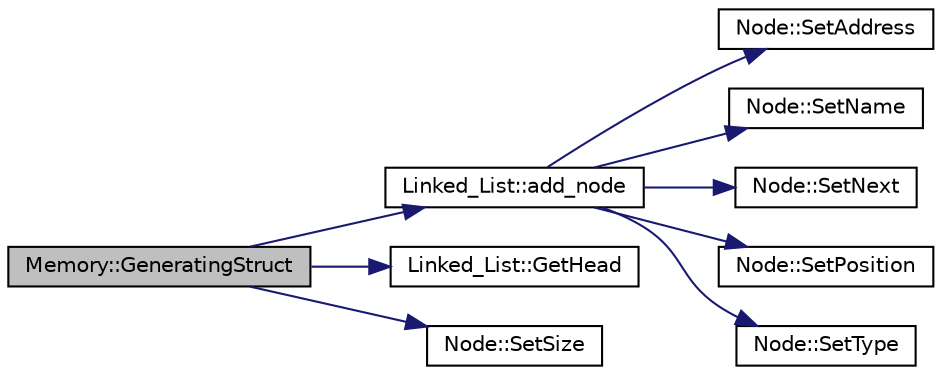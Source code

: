 digraph "Memory::GeneratingStruct"
{
 // LATEX_PDF_SIZE
  edge [fontname="Helvetica",fontsize="10",labelfontname="Helvetica",labelfontsize="10"];
  node [fontname="Helvetica",fontsize="10",shape=record];
  rankdir="LR";
  Node1 [label="Memory::GeneratingStruct",height=0.2,width=0.4,color="black", fillcolor="grey75", style="filled", fontcolor="black",tooltip="Funcion que declara cuando se esta empezando a generar un struct."];
  Node1 -> Node2 [color="midnightblue",fontsize="10",style="solid",fontname="Helvetica"];
  Node2 [label="Linked_List::add_node",height=0.2,width=0.4,color="black", fillcolor="white", style="filled",URL="$classLinked__List.html#a79ecb670ca531916d40bcdd85fea08cc",tooltip="Se encarga de agregar un nodo a una lista."];
  Node2 -> Node3 [color="midnightblue",fontsize="10",style="solid",fontname="Helvetica"];
  Node3 [label="Node::SetAddress",height=0.2,width=0.4,color="black", fillcolor="white", style="filled",URL="$classNode.html#ad2cd3f7b9789563475d11c8af628d791",tooltip="Setter para el address del nodo."];
  Node2 -> Node4 [color="midnightblue",fontsize="10",style="solid",fontname="Helvetica"];
  Node4 [label="Node::SetName",height=0.2,width=0.4,color="black", fillcolor="white", style="filled",URL="$classNode.html#a9b1802f40cf63be1cf5b919e7c2349d7",tooltip="Setter para el nombre del nodo."];
  Node2 -> Node5 [color="midnightblue",fontsize="10",style="solid",fontname="Helvetica"];
  Node5 [label="Node::SetNext",height=0.2,width=0.4,color="black", fillcolor="white", style="filled",URL="$classNode.html#ad42b093c5defbc14372468f669e2c102",tooltip="Setter para el siguiente nodo."];
  Node2 -> Node6 [color="midnightblue",fontsize="10",style="solid",fontname="Helvetica"];
  Node6 [label="Node::SetPosition",height=0.2,width=0.4,color="black", fillcolor="white", style="filled",URL="$classNode.html#a5c5a1a1d179a0dc07b1a01d06629328b",tooltip=" "];
  Node2 -> Node7 [color="midnightblue",fontsize="10",style="solid",fontname="Helvetica"];
  Node7 [label="Node::SetType",height=0.2,width=0.4,color="black", fillcolor="white", style="filled",URL="$classNode.html#a780de27eefc88bf10a2e4c7a52945934",tooltip="Setter para el tipo del nodo."];
  Node1 -> Node8 [color="midnightblue",fontsize="10",style="solid",fontname="Helvetica"];
  Node8 [label="Linked_List::GetHead",height=0.2,width=0.4,color="black", fillcolor="white", style="filled",URL="$classLinked__List.html#afe7d4fb2cb3e8522ef11ab0668d797a0",tooltip="Se encarga de obtener la cabeza de la lista enlazada."];
  Node1 -> Node9 [color="midnightblue",fontsize="10",style="solid",fontname="Helvetica"];
  Node9 [label="Node::SetSize",height=0.2,width=0.4,color="black", fillcolor="white", style="filled",URL="$classNode.html#ae5a4b5251330114dc49e9aa898bd8f6a",tooltip="Setter para el tamano del nodo."];
}
